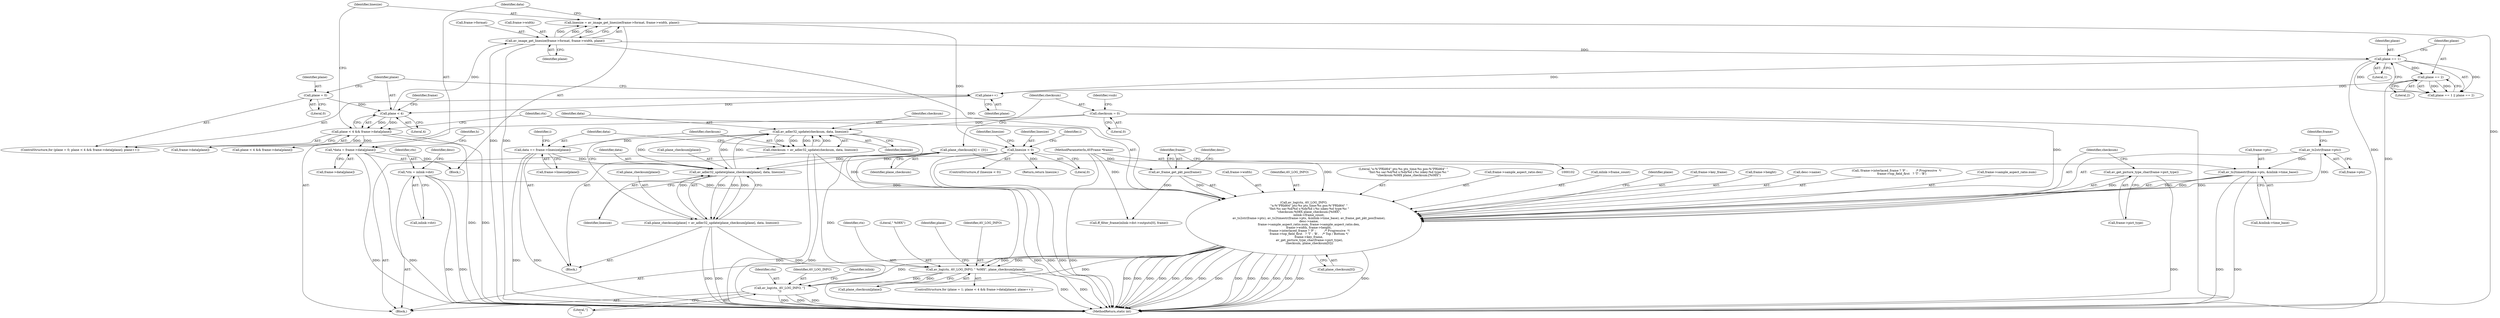 digraph "1_FFmpeg_e43a0a232dbf6d3c161823c2e07c52e76227a1bc_9@array" {
"1000305" [label="(Call,av_log(ctx, AV_LOG_INFO, \" %08X\", plane_checksum[plane]))"];
"1000227" [label="(Call,av_log(ctx, AV_LOG_INFO,\n           \"n:%\"PRId64\" pts:%s pts_time:%s pos:%\"PRId64\" \"\n           \"fmt:%s sar:%d/%d s:%dx%d i:%c iskey:%d type:%c \"\n           \"checksum:%08X plane_checksum:[%08X\",\n           inlink->frame_count,\n           av_ts2str(frame->pts), av_ts2timestr(frame->pts, &inlink->time_base), av_frame_get_pkt_pos(frame),\n           desc->name,\n           frame->sample_aspect_ratio.num, frame->sample_aspect_ratio.den,\n           frame->width, frame->height,\n           !frame->interlaced_frame ? 'P' :         /* Progressive  */\n           frame->top_field_first   ? 'T' : 'B',    /* Top / Bottom */\n           frame->key_frame,\n            av_get_picture_type_char(frame->pict_type),\n            checksum, plane_checksum[0]))"];
"1000107" [label="(Call,*ctx = inlink->dst)"];
"1000234" [label="(Call,av_ts2str(frame->pts))"];
"1000238" [label="(Call,av_ts2timestr(frame->pts, &inlink->time_base))"];
"1000246" [label="(Call,av_frame_get_pkt_pos(frame))"];
"1000104" [label="(MethodParameterIn,AVFrame *frame)"];
"1000153" [label="(Call,av_image_get_linesize(frame->format, frame->width, plane))"];
"1000139" [label="(Call,plane < 4)"];
"1000147" [label="(Call,plane++)"];
"1000177" [label="(Call,plane == 2)"];
"1000174" [label="(Call,plane == 1)"];
"1000135" [label="(Call,plane = 0)"];
"1000282" [label="(Call,av_get_picture_type_char(frame->pict_type))"];
"1000214" [label="(Call,checksum = av_adler32_update(checksum, data, linesize))"];
"1000216" [label="(Call,av_adler32_update(checksum, data, linesize))"];
"1000123" [label="(Call,checksum = 0)"];
"1000208" [label="(Call,av_adler32_update(plane_checksum[plane], data, linesize))"];
"1000120" [label="(Call,plane_checksum[4] = {0})"];
"1000204" [label="(Call,plane_checksum[plane] = av_adler32_update(plane_checksum[plane], data, linesize))"];
"1000220" [label="(Call,data += frame->linesize[plane])"];
"1000162" [label="(Call,*data = frame->data[plane])"];
"1000138" [label="(Call,plane < 4 && frame->data[plane])"];
"1000189" [label="(Call,linesize < 0)"];
"1000151" [label="(Call,linesize = av_image_get_linesize(frame->format, frame->width, plane))"];
"1000312" [label="(Call,av_log(ctx, AV_LOG_INFO, \"]\n\"))"];
"1000108" [label="(Identifier,ctx)"];
"1000249" [label="(Identifier,desc)"];
"1000189" [label="(Call,linesize < 0)"];
"1000326" [label="(MethodReturn,static int)"];
"1000109" [label="(Call,inlink->dst)"];
"1000308" [label="(Literal,\" %08X\")"];
"1000235" [label="(Call,frame->pts)"];
"1000114" [label="(Identifier,desc)"];
"1000120" [label="(Call,plane_checksum[4] = {0})"];
"1000286" [label="(Identifier,checksum)"];
"1000230" [label="(Literal,\"n:%\"PRId64\" pts:%s pts_time:%s pos:%\"PRId64\" \"\n           \"fmt:%s sar:%d/%d s:%dx%d i:%c iskey:%d type:%c \"\n           \"checksum:%08X plane_checksum:[%08X\")"];
"1000191" [label="(Literal,0)"];
"1000304" [label="(Identifier,plane)"];
"1000137" [label="(Literal,0)"];
"1000176" [label="(Literal,1)"];
"1000175" [label="(Identifier,plane)"];
"1000313" [label="(Identifier,ctx)"];
"1000218" [label="(Identifier,data)"];
"1000134" [label="(ControlStructure,for (plane = 0; plane < 4 && frame->data[plane]; plane++))"];
"1000139" [label="(Call,plane < 4)"];
"1000154" [label="(Call,frame->format)"];
"1000162" [label="(Call,*data = frame->data[plane])"];
"1000309" [label="(Call,plane_checksum[plane])"];
"1000104" [label="(MethodParameterIn,AVFrame *frame)"];
"1000314" [label="(Identifier,AV_LOG_INFO)"];
"1000153" [label="(Call,av_image_get_linesize(frame->format, frame->width, plane))"];
"1000188" [label="(ControlStructure,if (linesize < 0))"];
"1000290" [label="(ControlStructure,for (plane = 1; plane < 4 && frame->data[plane]; plane++))"];
"1000307" [label="(Identifier,AV_LOG_INFO)"];
"1000125" [label="(Literal,0)"];
"1000204" [label="(Call,plane_checksum[plane] = av_adler32_update(plane_checksum[plane], data, linesize))"];
"1000179" [label="(Literal,2)"];
"1000136" [label="(Identifier,plane)"];
"1000144" [label="(Identifier,frame)"];
"1000212" [label="(Identifier,data)"];
"1000205" [label="(Call,plane_checksum[plane])"];
"1000174" [label="(Call,plane == 1)"];
"1000256" [label="(Call,frame->sample_aspect_ratio.den)"];
"1000178" [label="(Identifier,plane)"];
"1000173" [label="(Call,plane == 1 || plane == 2)"];
"1000147" [label="(Call,plane++)"];
"1000227" [label="(Call,av_log(ctx, AV_LOG_INFO,\n           \"n:%\"PRId64\" pts:%s pts_time:%s pos:%\"PRId64\" \"\n           \"fmt:%s sar:%d/%d s:%dx%d i:%c iskey:%d type:%c \"\n           \"checksum:%08X plane_checksum:[%08X\",\n           inlink->frame_count,\n           av_ts2str(frame->pts), av_ts2timestr(frame->pts, &inlink->time_base), av_frame_get_pkt_pos(frame),\n           desc->name,\n           frame->sample_aspect_ratio.num, frame->sample_aspect_ratio.den,\n           frame->width, frame->height,\n           !frame->interlaced_frame ? 'P' :         /* Progressive  */\n           frame->top_field_first   ? 'T' : 'B',    /* Top / Bottom */\n           frame->key_frame,\n            av_get_picture_type_char(frame->pict_type),\n            checksum, plane_checksum[0]))"];
"1000216" [label="(Call,av_adler32_update(checksum, data, linesize))"];
"1000246" [label="(Call,av_frame_get_pkt_pos(frame))"];
"1000238" [label="(Call,av_ts2timestr(frame->pts, &inlink->time_base))"];
"1000231" [label="(Call,inlink->frame_count)"];
"1000222" [label="(Call,frame->linesize[plane])"];
"1000217" [label="(Identifier,checksum)"];
"1000234" [label="(Call,av_ts2str(frame->pts))"];
"1000209" [label="(Call,plane_checksum[plane])"];
"1000164" [label="(Call,frame->data[plane])"];
"1000160" [label="(Identifier,plane)"];
"1000105" [label="(Block,)"];
"1000140" [label="(Identifier,plane)"];
"1000292" [label="(Identifier,plane)"];
"1000130" [label="(Identifier,vsub)"];
"1000312" [label="(Call,av_log(ctx, AV_LOG_INFO, \"]\n\"))"];
"1000142" [label="(Call,frame->data[plane])"];
"1000279" [label="(Call,frame->key_frame)"];
"1000151" [label="(Call,linesize = av_image_get_linesize(frame->format, frame->width, plane))"];
"1000221" [label="(Identifier,data)"];
"1000315" [label="(Literal,\"]\n\")"];
"1000264" [label="(Call,frame->height)"];
"1000240" [label="(Identifier,frame)"];
"1000141" [label="(Literal,4)"];
"1000193" [label="(Identifier,linesize)"];
"1000190" [label="(Identifier,linesize)"];
"1000208" [label="(Call,av_adler32_update(plane_checksum[plane], data, linesize))"];
"1000294" [label="(Call,plane < 4 && frame->data[plane])"];
"1000239" [label="(Call,frame->pts)"];
"1000192" [label="(Return,return linesize;)"];
"1000317" [label="(Call,ff_filter_frame(inlink->dst->outputs[0], frame))"];
"1000107" [label="(Call,*ctx = inlink->dst)"];
"1000214" [label="(Call,checksum = av_adler32_update(checksum, data, linesize))"];
"1000203" [label="(Block,)"];
"1000177" [label="(Call,plane == 2)"];
"1000202" [label="(Identifier,i)"];
"1000171" [label="(Identifier,h)"];
"1000248" [label="(Call,desc->name)"];
"1000305" [label="(Call,av_log(ctx, AV_LOG_INFO, \" %08X\", plane_checksum[plane]))"];
"1000247" [label="(Identifier,frame)"];
"1000283" [label="(Call,frame->pict_type)"];
"1000138" [label="(Call,plane < 4 && frame->data[plane])"];
"1000220" [label="(Call,data += frame->linesize[plane])"];
"1000219" [label="(Identifier,linesize)"];
"1000267" [label="(Call,!frame->interlaced_frame ? 'P' :         /* Progressive  */\n           frame->top_field_first   ? 'T' : 'B')"];
"1000163" [label="(Identifier,data)"];
"1000242" [label="(Call,&inlink->time_base)"];
"1000157" [label="(Call,frame->width)"];
"1000251" [label="(Call,frame->sample_aspect_ratio.num)"];
"1000196" [label="(Identifier,i)"];
"1000124" [label="(Identifier,checksum)"];
"1000213" [label="(Identifier,linesize)"];
"1000135" [label="(Call,plane = 0)"];
"1000123" [label="(Call,checksum = 0)"];
"1000152" [label="(Identifier,linesize)"];
"1000306" [label="(Identifier,ctx)"];
"1000282" [label="(Call,av_get_picture_type_char(frame->pict_type))"];
"1000287" [label="(Call,plane_checksum[0])"];
"1000149" [label="(Block,)"];
"1000228" [label="(Identifier,ctx)"];
"1000261" [label="(Call,frame->width)"];
"1000321" [label="(Identifier,inlink)"];
"1000148" [label="(Identifier,plane)"];
"1000215" [label="(Identifier,checksum)"];
"1000229" [label="(Identifier,AV_LOG_INFO)"];
"1000121" [label="(Identifier,plane_checksum)"];
"1000305" -> "1000290"  [label="AST: "];
"1000305" -> "1000309"  [label="CFG: "];
"1000306" -> "1000305"  [label="AST: "];
"1000307" -> "1000305"  [label="AST: "];
"1000308" -> "1000305"  [label="AST: "];
"1000309" -> "1000305"  [label="AST: "];
"1000304" -> "1000305"  [label="CFG: "];
"1000305" -> "1000326"  [label="DDG: "];
"1000305" -> "1000326"  [label="DDG: "];
"1000227" -> "1000305"  [label="DDG: "];
"1000227" -> "1000305"  [label="DDG: "];
"1000120" -> "1000305"  [label="DDG: "];
"1000204" -> "1000305"  [label="DDG: "];
"1000305" -> "1000312"  [label="DDG: "];
"1000305" -> "1000312"  [label="DDG: "];
"1000227" -> "1000105"  [label="AST: "];
"1000227" -> "1000287"  [label="CFG: "];
"1000228" -> "1000227"  [label="AST: "];
"1000229" -> "1000227"  [label="AST: "];
"1000230" -> "1000227"  [label="AST: "];
"1000231" -> "1000227"  [label="AST: "];
"1000234" -> "1000227"  [label="AST: "];
"1000238" -> "1000227"  [label="AST: "];
"1000246" -> "1000227"  [label="AST: "];
"1000248" -> "1000227"  [label="AST: "];
"1000251" -> "1000227"  [label="AST: "];
"1000256" -> "1000227"  [label="AST: "];
"1000261" -> "1000227"  [label="AST: "];
"1000264" -> "1000227"  [label="AST: "];
"1000267" -> "1000227"  [label="AST: "];
"1000279" -> "1000227"  [label="AST: "];
"1000282" -> "1000227"  [label="AST: "];
"1000286" -> "1000227"  [label="AST: "];
"1000287" -> "1000227"  [label="AST: "];
"1000292" -> "1000227"  [label="CFG: "];
"1000227" -> "1000326"  [label="DDG: "];
"1000227" -> "1000326"  [label="DDG: "];
"1000227" -> "1000326"  [label="DDG: "];
"1000227" -> "1000326"  [label="DDG: "];
"1000227" -> "1000326"  [label="DDG: "];
"1000227" -> "1000326"  [label="DDG: "];
"1000227" -> "1000326"  [label="DDG: "];
"1000227" -> "1000326"  [label="DDG: "];
"1000227" -> "1000326"  [label="DDG: "];
"1000227" -> "1000326"  [label="DDG: "];
"1000227" -> "1000326"  [label="DDG: "];
"1000227" -> "1000326"  [label="DDG: "];
"1000227" -> "1000326"  [label="DDG: "];
"1000227" -> "1000326"  [label="DDG: "];
"1000227" -> "1000326"  [label="DDG: "];
"1000107" -> "1000227"  [label="DDG: "];
"1000234" -> "1000227"  [label="DDG: "];
"1000238" -> "1000227"  [label="DDG: "];
"1000238" -> "1000227"  [label="DDG: "];
"1000246" -> "1000227"  [label="DDG: "];
"1000153" -> "1000227"  [label="DDG: "];
"1000282" -> "1000227"  [label="DDG: "];
"1000214" -> "1000227"  [label="DDG: "];
"1000123" -> "1000227"  [label="DDG: "];
"1000120" -> "1000227"  [label="DDG: "];
"1000227" -> "1000312"  [label="DDG: "];
"1000227" -> "1000312"  [label="DDG: "];
"1000107" -> "1000105"  [label="AST: "];
"1000107" -> "1000109"  [label="CFG: "];
"1000108" -> "1000107"  [label="AST: "];
"1000109" -> "1000107"  [label="AST: "];
"1000114" -> "1000107"  [label="CFG: "];
"1000107" -> "1000326"  [label="DDG: "];
"1000107" -> "1000326"  [label="DDG: "];
"1000234" -> "1000235"  [label="CFG: "];
"1000235" -> "1000234"  [label="AST: "];
"1000240" -> "1000234"  [label="CFG: "];
"1000234" -> "1000238"  [label="DDG: "];
"1000238" -> "1000242"  [label="CFG: "];
"1000239" -> "1000238"  [label="AST: "];
"1000242" -> "1000238"  [label="AST: "];
"1000247" -> "1000238"  [label="CFG: "];
"1000238" -> "1000326"  [label="DDG: "];
"1000238" -> "1000326"  [label="DDG: "];
"1000246" -> "1000247"  [label="CFG: "];
"1000247" -> "1000246"  [label="AST: "];
"1000249" -> "1000246"  [label="CFG: "];
"1000104" -> "1000246"  [label="DDG: "];
"1000246" -> "1000317"  [label="DDG: "];
"1000104" -> "1000102"  [label="AST: "];
"1000104" -> "1000326"  [label="DDG: "];
"1000104" -> "1000317"  [label="DDG: "];
"1000153" -> "1000151"  [label="AST: "];
"1000153" -> "1000160"  [label="CFG: "];
"1000154" -> "1000153"  [label="AST: "];
"1000157" -> "1000153"  [label="AST: "];
"1000160" -> "1000153"  [label="AST: "];
"1000151" -> "1000153"  [label="CFG: "];
"1000153" -> "1000326"  [label="DDG: "];
"1000153" -> "1000326"  [label="DDG: "];
"1000153" -> "1000151"  [label="DDG: "];
"1000153" -> "1000151"  [label="DDG: "];
"1000153" -> "1000151"  [label="DDG: "];
"1000139" -> "1000153"  [label="DDG: "];
"1000153" -> "1000174"  [label="DDG: "];
"1000139" -> "1000138"  [label="AST: "];
"1000139" -> "1000141"  [label="CFG: "];
"1000140" -> "1000139"  [label="AST: "];
"1000141" -> "1000139"  [label="AST: "];
"1000144" -> "1000139"  [label="CFG: "];
"1000138" -> "1000139"  [label="CFG: "];
"1000139" -> "1000138"  [label="DDG: "];
"1000139" -> "1000138"  [label="DDG: "];
"1000147" -> "1000139"  [label="DDG: "];
"1000135" -> "1000139"  [label="DDG: "];
"1000147" -> "1000134"  [label="AST: "];
"1000147" -> "1000148"  [label="CFG: "];
"1000148" -> "1000147"  [label="AST: "];
"1000140" -> "1000147"  [label="CFG: "];
"1000177" -> "1000147"  [label="DDG: "];
"1000174" -> "1000147"  [label="DDG: "];
"1000177" -> "1000173"  [label="AST: "];
"1000177" -> "1000179"  [label="CFG: "];
"1000178" -> "1000177"  [label="AST: "];
"1000179" -> "1000177"  [label="AST: "];
"1000173" -> "1000177"  [label="CFG: "];
"1000177" -> "1000326"  [label="DDG: "];
"1000177" -> "1000173"  [label="DDG: "];
"1000177" -> "1000173"  [label="DDG: "];
"1000174" -> "1000177"  [label="DDG: "];
"1000174" -> "1000173"  [label="AST: "];
"1000174" -> "1000176"  [label="CFG: "];
"1000175" -> "1000174"  [label="AST: "];
"1000176" -> "1000174"  [label="AST: "];
"1000178" -> "1000174"  [label="CFG: "];
"1000173" -> "1000174"  [label="CFG: "];
"1000174" -> "1000326"  [label="DDG: "];
"1000174" -> "1000173"  [label="DDG: "];
"1000174" -> "1000173"  [label="DDG: "];
"1000135" -> "1000134"  [label="AST: "];
"1000135" -> "1000137"  [label="CFG: "];
"1000136" -> "1000135"  [label="AST: "];
"1000137" -> "1000135"  [label="AST: "];
"1000140" -> "1000135"  [label="CFG: "];
"1000282" -> "1000283"  [label="CFG: "];
"1000283" -> "1000282"  [label="AST: "];
"1000286" -> "1000282"  [label="CFG: "];
"1000282" -> "1000326"  [label="DDG: "];
"1000214" -> "1000203"  [label="AST: "];
"1000214" -> "1000216"  [label="CFG: "];
"1000215" -> "1000214"  [label="AST: "];
"1000216" -> "1000214"  [label="AST: "];
"1000221" -> "1000214"  [label="CFG: "];
"1000214" -> "1000326"  [label="DDG: "];
"1000214" -> "1000326"  [label="DDG: "];
"1000216" -> "1000214"  [label="DDG: "];
"1000216" -> "1000214"  [label="DDG: "];
"1000216" -> "1000214"  [label="DDG: "];
"1000214" -> "1000216"  [label="DDG: "];
"1000216" -> "1000219"  [label="CFG: "];
"1000217" -> "1000216"  [label="AST: "];
"1000218" -> "1000216"  [label="AST: "];
"1000219" -> "1000216"  [label="AST: "];
"1000216" -> "1000326"  [label="DDG: "];
"1000216" -> "1000208"  [label="DDG: "];
"1000123" -> "1000216"  [label="DDG: "];
"1000208" -> "1000216"  [label="DDG: "];
"1000208" -> "1000216"  [label="DDG: "];
"1000216" -> "1000220"  [label="DDG: "];
"1000123" -> "1000105"  [label="AST: "];
"1000123" -> "1000125"  [label="CFG: "];
"1000124" -> "1000123"  [label="AST: "];
"1000125" -> "1000123"  [label="AST: "];
"1000130" -> "1000123"  [label="CFG: "];
"1000123" -> "1000326"  [label="DDG: "];
"1000208" -> "1000204"  [label="AST: "];
"1000208" -> "1000213"  [label="CFG: "];
"1000209" -> "1000208"  [label="AST: "];
"1000212" -> "1000208"  [label="AST: "];
"1000213" -> "1000208"  [label="AST: "];
"1000204" -> "1000208"  [label="CFG: "];
"1000208" -> "1000204"  [label="DDG: "];
"1000208" -> "1000204"  [label="DDG: "];
"1000208" -> "1000204"  [label="DDG: "];
"1000120" -> "1000208"  [label="DDG: "];
"1000204" -> "1000208"  [label="DDG: "];
"1000220" -> "1000208"  [label="DDG: "];
"1000162" -> "1000208"  [label="DDG: "];
"1000189" -> "1000208"  [label="DDG: "];
"1000120" -> "1000105"  [label="AST: "];
"1000120" -> "1000121"  [label="CFG: "];
"1000121" -> "1000120"  [label="AST: "];
"1000124" -> "1000120"  [label="CFG: "];
"1000120" -> "1000326"  [label="DDG: "];
"1000204" -> "1000203"  [label="AST: "];
"1000205" -> "1000204"  [label="AST: "];
"1000215" -> "1000204"  [label="CFG: "];
"1000204" -> "1000326"  [label="DDG: "];
"1000204" -> "1000326"  [label="DDG: "];
"1000220" -> "1000203"  [label="AST: "];
"1000220" -> "1000222"  [label="CFG: "];
"1000221" -> "1000220"  [label="AST: "];
"1000222" -> "1000220"  [label="AST: "];
"1000202" -> "1000220"  [label="CFG: "];
"1000220" -> "1000326"  [label="DDG: "];
"1000220" -> "1000326"  [label="DDG: "];
"1000162" -> "1000149"  [label="AST: "];
"1000162" -> "1000164"  [label="CFG: "];
"1000163" -> "1000162"  [label="AST: "];
"1000164" -> "1000162"  [label="AST: "];
"1000171" -> "1000162"  [label="CFG: "];
"1000162" -> "1000326"  [label="DDG: "];
"1000162" -> "1000326"  [label="DDG: "];
"1000138" -> "1000162"  [label="DDG: "];
"1000138" -> "1000134"  [label="AST: "];
"1000138" -> "1000142"  [label="CFG: "];
"1000142" -> "1000138"  [label="AST: "];
"1000152" -> "1000138"  [label="CFG: "];
"1000228" -> "1000138"  [label="CFG: "];
"1000138" -> "1000326"  [label="DDG: "];
"1000138" -> "1000326"  [label="DDG: "];
"1000138" -> "1000294"  [label="DDG: "];
"1000189" -> "1000188"  [label="AST: "];
"1000189" -> "1000191"  [label="CFG: "];
"1000190" -> "1000189"  [label="AST: "];
"1000191" -> "1000189"  [label="AST: "];
"1000193" -> "1000189"  [label="CFG: "];
"1000196" -> "1000189"  [label="CFG: "];
"1000189" -> "1000326"  [label="DDG: "];
"1000189" -> "1000326"  [label="DDG: "];
"1000151" -> "1000189"  [label="DDG: "];
"1000189" -> "1000192"  [label="DDG: "];
"1000151" -> "1000149"  [label="AST: "];
"1000152" -> "1000151"  [label="AST: "];
"1000163" -> "1000151"  [label="CFG: "];
"1000151" -> "1000326"  [label="DDG: "];
"1000312" -> "1000105"  [label="AST: "];
"1000312" -> "1000315"  [label="CFG: "];
"1000313" -> "1000312"  [label="AST: "];
"1000314" -> "1000312"  [label="AST: "];
"1000315" -> "1000312"  [label="AST: "];
"1000321" -> "1000312"  [label="CFG: "];
"1000312" -> "1000326"  [label="DDG: "];
"1000312" -> "1000326"  [label="DDG: "];
"1000312" -> "1000326"  [label="DDG: "];
}

